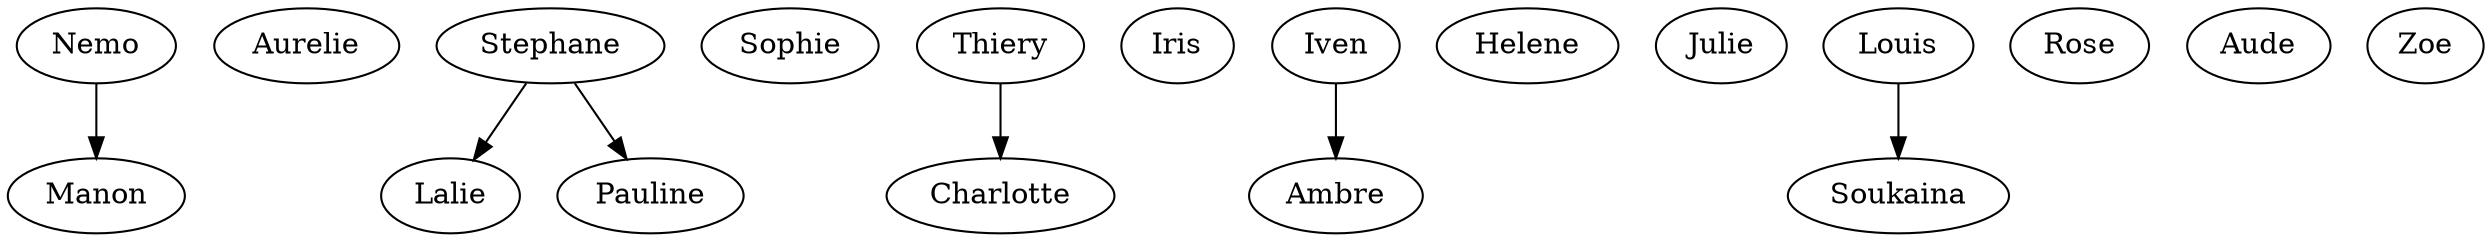 strict digraph G {
  Nemo;
  Aurelie;
  Lalie;
  Manon;
  Sophie;
  Thiery;
  Charlotte;
  Iris;
  Iven;
  Helene;
  Julie;
  Ambre;
  Julie;
  Louis;
  Soukaina;
  Iris;
  Rose;
  Aude;
  Stephane;
  Lalie;
  Zoe;
  Pauline;
  Pauline;
  Stephane;
  Nemo -> Manon;
  Thiery -> Charlotte;
  Iven -> Ambre;
  Louis -> Soukaina;
  Stephane -> Lalie;
  Stephane -> Pauline;
}
